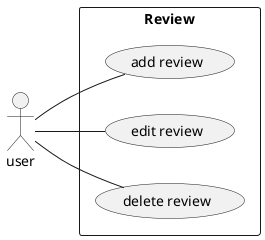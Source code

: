 @startuml
left to right direction
skinparam packageStyle rectangle
actor user
rectangle Review {
  user -- (add review)
  user -- (edit review)
  user -- (delete review)

}
@enduml
